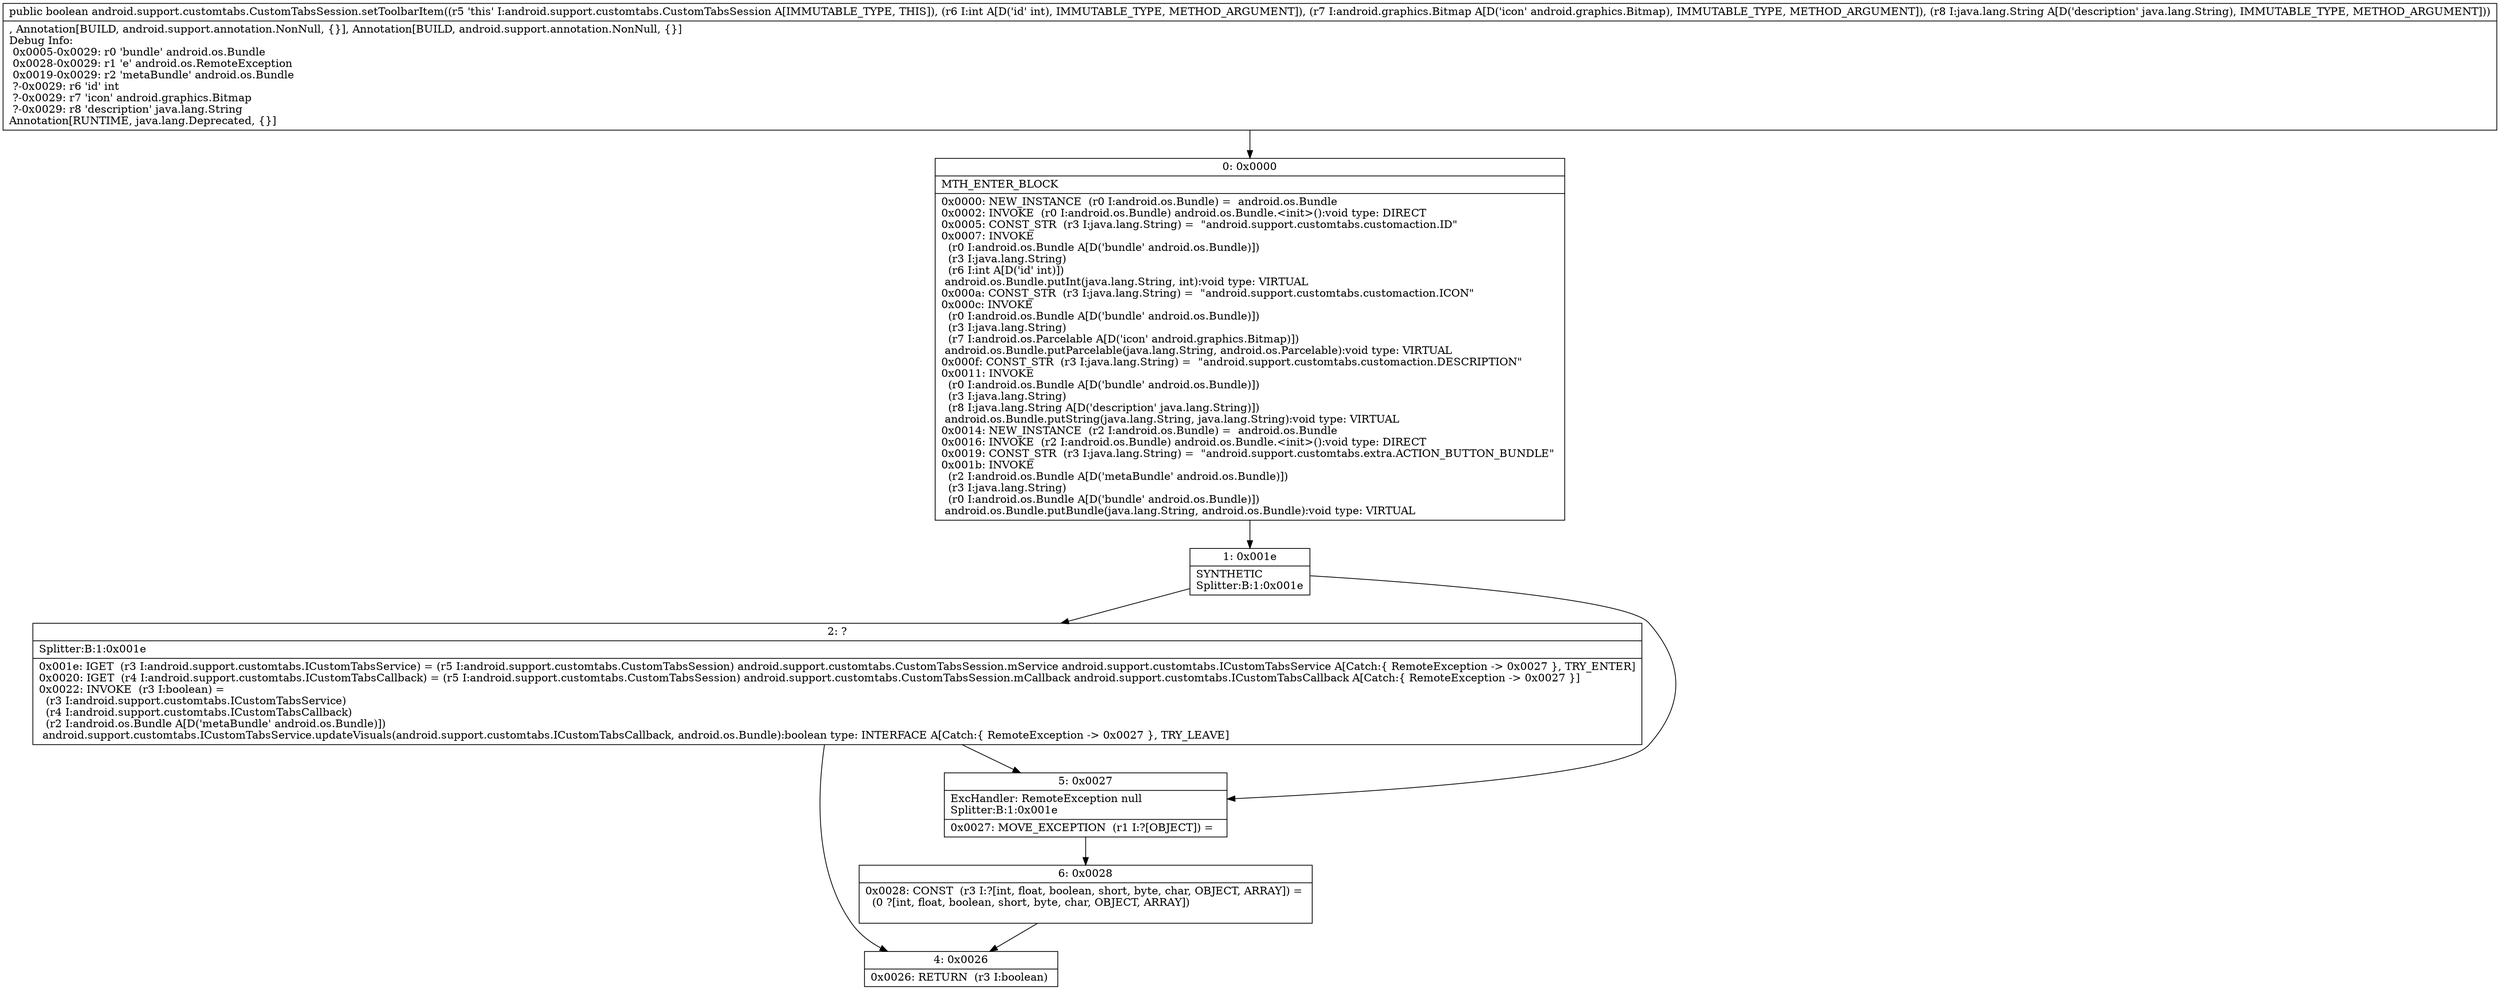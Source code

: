 digraph "CFG forandroid.support.customtabs.CustomTabsSession.setToolbarItem(ILandroid\/graphics\/Bitmap;Ljava\/lang\/String;)Z" {
Node_0 [shape=record,label="{0\:\ 0x0000|MTH_ENTER_BLOCK\l|0x0000: NEW_INSTANCE  (r0 I:android.os.Bundle) =  android.os.Bundle \l0x0002: INVOKE  (r0 I:android.os.Bundle) android.os.Bundle.\<init\>():void type: DIRECT \l0x0005: CONST_STR  (r3 I:java.lang.String) =  \"android.support.customtabs.customaction.ID\" \l0x0007: INVOKE  \l  (r0 I:android.os.Bundle A[D('bundle' android.os.Bundle)])\l  (r3 I:java.lang.String)\l  (r6 I:int A[D('id' int)])\l android.os.Bundle.putInt(java.lang.String, int):void type: VIRTUAL \l0x000a: CONST_STR  (r3 I:java.lang.String) =  \"android.support.customtabs.customaction.ICON\" \l0x000c: INVOKE  \l  (r0 I:android.os.Bundle A[D('bundle' android.os.Bundle)])\l  (r3 I:java.lang.String)\l  (r7 I:android.os.Parcelable A[D('icon' android.graphics.Bitmap)])\l android.os.Bundle.putParcelable(java.lang.String, android.os.Parcelable):void type: VIRTUAL \l0x000f: CONST_STR  (r3 I:java.lang.String) =  \"android.support.customtabs.customaction.DESCRIPTION\" \l0x0011: INVOKE  \l  (r0 I:android.os.Bundle A[D('bundle' android.os.Bundle)])\l  (r3 I:java.lang.String)\l  (r8 I:java.lang.String A[D('description' java.lang.String)])\l android.os.Bundle.putString(java.lang.String, java.lang.String):void type: VIRTUAL \l0x0014: NEW_INSTANCE  (r2 I:android.os.Bundle) =  android.os.Bundle \l0x0016: INVOKE  (r2 I:android.os.Bundle) android.os.Bundle.\<init\>():void type: DIRECT \l0x0019: CONST_STR  (r3 I:java.lang.String) =  \"android.support.customtabs.extra.ACTION_BUTTON_BUNDLE\" \l0x001b: INVOKE  \l  (r2 I:android.os.Bundle A[D('metaBundle' android.os.Bundle)])\l  (r3 I:java.lang.String)\l  (r0 I:android.os.Bundle A[D('bundle' android.os.Bundle)])\l android.os.Bundle.putBundle(java.lang.String, android.os.Bundle):void type: VIRTUAL \l}"];
Node_1 [shape=record,label="{1\:\ 0x001e|SYNTHETIC\lSplitter:B:1:0x001e\l}"];
Node_2 [shape=record,label="{2\:\ ?|Splitter:B:1:0x001e\l|0x001e: IGET  (r3 I:android.support.customtabs.ICustomTabsService) = (r5 I:android.support.customtabs.CustomTabsSession) android.support.customtabs.CustomTabsSession.mService android.support.customtabs.ICustomTabsService A[Catch:\{ RemoteException \-\> 0x0027 \}, TRY_ENTER]\l0x0020: IGET  (r4 I:android.support.customtabs.ICustomTabsCallback) = (r5 I:android.support.customtabs.CustomTabsSession) android.support.customtabs.CustomTabsSession.mCallback android.support.customtabs.ICustomTabsCallback A[Catch:\{ RemoteException \-\> 0x0027 \}]\l0x0022: INVOKE  (r3 I:boolean) = \l  (r3 I:android.support.customtabs.ICustomTabsService)\l  (r4 I:android.support.customtabs.ICustomTabsCallback)\l  (r2 I:android.os.Bundle A[D('metaBundle' android.os.Bundle)])\l android.support.customtabs.ICustomTabsService.updateVisuals(android.support.customtabs.ICustomTabsCallback, android.os.Bundle):boolean type: INTERFACE A[Catch:\{ RemoteException \-\> 0x0027 \}, TRY_LEAVE]\l}"];
Node_4 [shape=record,label="{4\:\ 0x0026|0x0026: RETURN  (r3 I:boolean) \l}"];
Node_5 [shape=record,label="{5\:\ 0x0027|ExcHandler: RemoteException null\lSplitter:B:1:0x001e\l|0x0027: MOVE_EXCEPTION  (r1 I:?[OBJECT]) =  \l}"];
Node_6 [shape=record,label="{6\:\ 0x0028|0x0028: CONST  (r3 I:?[int, float, boolean, short, byte, char, OBJECT, ARRAY]) = \l  (0 ?[int, float, boolean, short, byte, char, OBJECT, ARRAY])\l \l}"];
MethodNode[shape=record,label="{public boolean android.support.customtabs.CustomTabsSession.setToolbarItem((r5 'this' I:android.support.customtabs.CustomTabsSession A[IMMUTABLE_TYPE, THIS]), (r6 I:int A[D('id' int), IMMUTABLE_TYPE, METHOD_ARGUMENT]), (r7 I:android.graphics.Bitmap A[D('icon' android.graphics.Bitmap), IMMUTABLE_TYPE, METHOD_ARGUMENT]), (r8 I:java.lang.String A[D('description' java.lang.String), IMMUTABLE_TYPE, METHOD_ARGUMENT]))  | , Annotation[BUILD, android.support.annotation.NonNull, \{\}], Annotation[BUILD, android.support.annotation.NonNull, \{\}]\lDebug Info:\l  0x0005\-0x0029: r0 'bundle' android.os.Bundle\l  0x0028\-0x0029: r1 'e' android.os.RemoteException\l  0x0019\-0x0029: r2 'metaBundle' android.os.Bundle\l  ?\-0x0029: r6 'id' int\l  ?\-0x0029: r7 'icon' android.graphics.Bitmap\l  ?\-0x0029: r8 'description' java.lang.String\lAnnotation[RUNTIME, java.lang.Deprecated, \{\}]\l}"];
MethodNode -> Node_0;
Node_0 -> Node_1;
Node_1 -> Node_2;
Node_1 -> Node_5;
Node_2 -> Node_5;
Node_2 -> Node_4;
Node_5 -> Node_6;
Node_6 -> Node_4;
}


